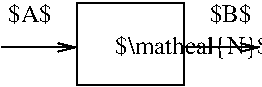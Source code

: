 #FIG 3.2  Produced by xfig version 3.2.5
Landscape
Center
Metric
A4      
100.00
Single
-2
1200 2
2 1 0 1 0 7 50 -1 -1 0.000 0 0 -1 1 0 2
	0 0 1.00 60.00 120.00
	 720 1125 1260 1125
2 2 0 1 0 7 50 -1 -1 0.000 0 0 -1 0 0 5
	 1260 810 2025 810 2025 1395 1260 1395 1260 810
2 1 0 1 0 7 50 -1 -1 0.000 0 0 -1 1 0 2
	0 0 1.00 60.00 120.00
	 2025 1125 2565 1125
4 0 0 50 -1 0 12 0.0000 2 180 375 765 945 $A$\001
4 0 0 50 -1 0 12 0.0000 2 180 345 2205 945 $B$\001
4 0 0 50 -1 0 12 0.0000 2 210 1335 1530 1170 $\\mathcal{N}$\001
